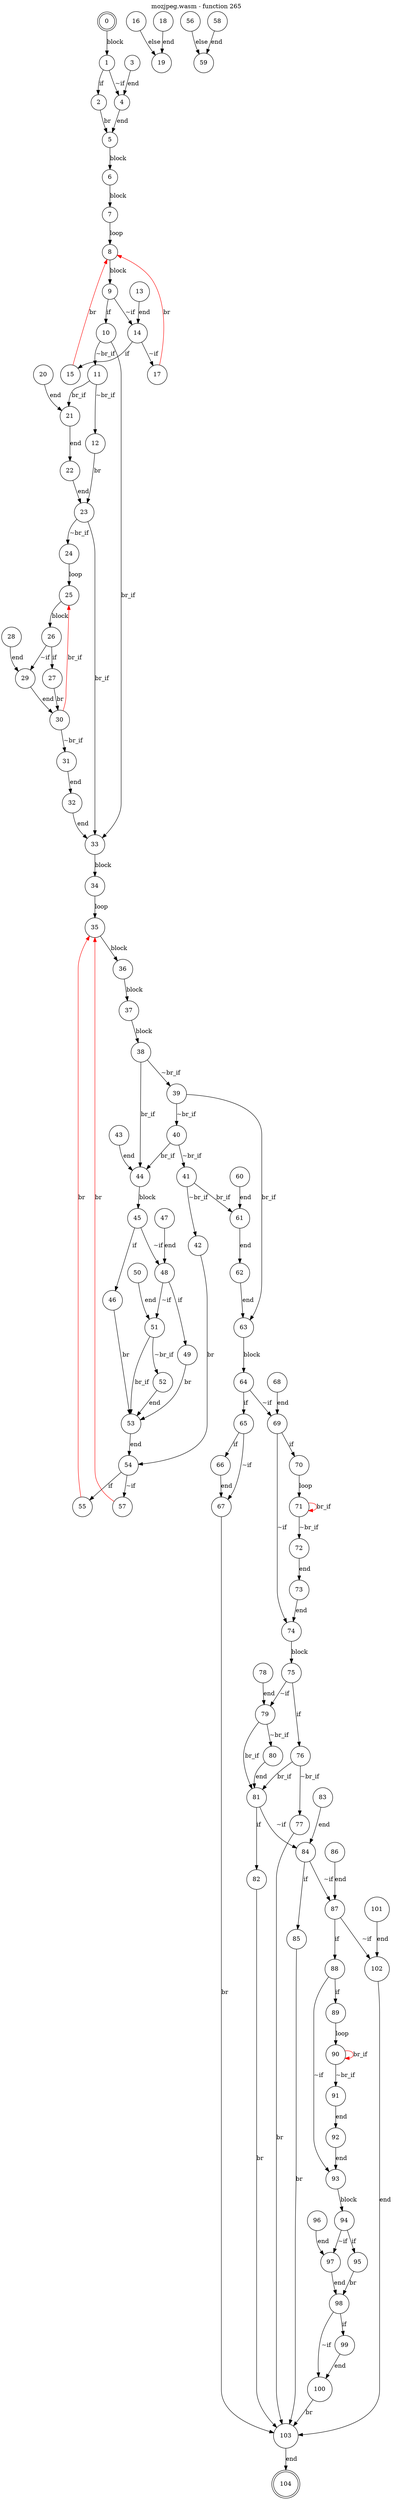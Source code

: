 digraph finite_state_machine {
    label = "mozjpeg.wasm - function 265"
    labelloc =  t
    labelfontsize = 16
    labelfontcolor = black
    labelfontname = "Helvetica"
    node [shape = doublecircle]; 0 104;
    node [shape = circle];
    0 -> 1[label = "block"];
    1 -> 2[label = "if"];
    1 -> 4[label = "~if"];
    2 -> 5[label = "br"];
    3 -> 4[label = "end"];
    4 -> 5[label = "end"];
    5 -> 6[label = "block"];
    6 -> 7[label = "block"];
    7 -> 8[label = "loop"];
    8 -> 9[label = "block"];
    9 -> 10[label = "if"];
    9 -> 14[label = "~if"];
    10 -> 11[label = "~br_if"];
    10 -> 33[label = "br_if"];
    11 -> 12[label = "~br_if"];
    11 -> 21[label = "br_if"];
    12 -> 23[label = "br"];
    13 -> 14[label = "end"];
    14 -> 15[label = "if"];
    14 -> 17[label = "~if"];
    15 -> 8[color="red" label = "br"];
    16 -> 19[label = "else"];
    17 -> 8[color="red" label = "br"];
    18 -> 19[label = "end"];
    20 -> 21[label = "end"];
    21 -> 22[label = "end"];
    22 -> 23[label = "end"];
    23 -> 24[label = "~br_if"];
    23 -> 33[label = "br_if"];
    24 -> 25[label = "loop"];
    25 -> 26[label = "block"];
    26 -> 27[label = "if"];
    26 -> 29[label = "~if"];
    27 -> 30[label = "br"];
    28 -> 29[label = "end"];
    29 -> 30[label = "end"];
    30 -> 31[label = "~br_if"];
    30 -> 25[color="red" label = "br_if"];
    31 -> 32[label = "end"];
    32 -> 33[label = "end"];
    33 -> 34[label = "block"];
    34 -> 35[label = "loop"];
    35 -> 36[label = "block"];
    36 -> 37[label = "block"];
    37 -> 38[label = "block"];
    38 -> 39[label = "~br_if"];
    38 -> 44[label = "br_if"];
    39 -> 40[label = "~br_if"];
    39 -> 63[label = "br_if"];
    40 -> 41[label = "~br_if"];
    40 -> 44[label = "br_if"];
    41 -> 42[label = "~br_if"];
    41 -> 61[label = "br_if"];
    42 -> 54[label = "br"];
    43 -> 44[label = "end"];
    44 -> 45[label = "block"];
    45 -> 46[label = "if"];
    45 -> 48[label = "~if"];
    46 -> 53[label = "br"];
    47 -> 48[label = "end"];
    48 -> 49[label = "if"];
    48 -> 51[label = "~if"];
    49 -> 53[label = "br"];
    50 -> 51[label = "end"];
    51 -> 52[label = "~br_if"];
    51 -> 53[label = "br_if"];
    52 -> 53[label = "end"];
    53 -> 54[label = "end"];
    54 -> 55[label = "if"];
    54 -> 57[label = "~if"];
    55 -> 35[color="red" label = "br"];
    56 -> 59[label = "else"];
    57 -> 35[color="red" label = "br"];
    58 -> 59[label = "end"];
    60 -> 61[label = "end"];
    61 -> 62[label = "end"];
    62 -> 63[label = "end"];
    63 -> 64[label = "block"];
    64 -> 65[label = "if"];
    64 -> 69[label = "~if"];
    65 -> 66[label = "if"];
    65 -> 67[label = "~if"];
    66 -> 67[label = "end"];
    67 -> 103[label = "br"];
    68 -> 69[label = "end"];
    69 -> 70[label = "if"];
    69 -> 74[label = "~if"];
    70 -> 71[label = "loop"];
    71 -> 72[label = "~br_if"];
    71 -> 71[color="red" label = "br_if"];
    72 -> 73[label = "end"];
    73 -> 74[label = "end"];
    74 -> 75[label = "block"];
    75 -> 76[label = "if"];
    75 -> 79[label = "~if"];
    76 -> 77[label = "~br_if"];
    76 -> 81[label = "br_if"];
    77 -> 103[label = "br"];
    78 -> 79[label = "end"];
    79 -> 80[label = "~br_if"];
    79 -> 81[label = "br_if"];
    80 -> 81[label = "end"];
    81 -> 82[label = "if"];
    81 -> 84[label = "~if"];
    82 -> 103[label = "br"];
    83 -> 84[label = "end"];
    84 -> 85[label = "if"];
    84 -> 87[label = "~if"];
    85 -> 103[label = "br"];
    86 -> 87[label = "end"];
    87 -> 88[label = "if"];
    87 -> 102[label = "~if"];
    88 -> 89[label = "if"];
    88 -> 93[label = "~if"];
    89 -> 90[label = "loop"];
    90 -> 91[label = "~br_if"];
    90 -> 90[color="red" label = "br_if"];
    91 -> 92[label = "end"];
    92 -> 93[label = "end"];
    93 -> 94[label = "block"];
    94 -> 95[label = "if"];
    94 -> 97[label = "~if"];
    95 -> 98[label = "br"];
    96 -> 97[label = "end"];
    97 -> 98[label = "end"];
    98 -> 99[label = "if"];
    98 -> 100[label = "~if"];
    99 -> 100[label = "end"];
    100 -> 103[label = "br"];
    101 -> 102[label = "end"];
    102 -> 103[label = "end"];
    103 -> 104[label = "end"];
}
